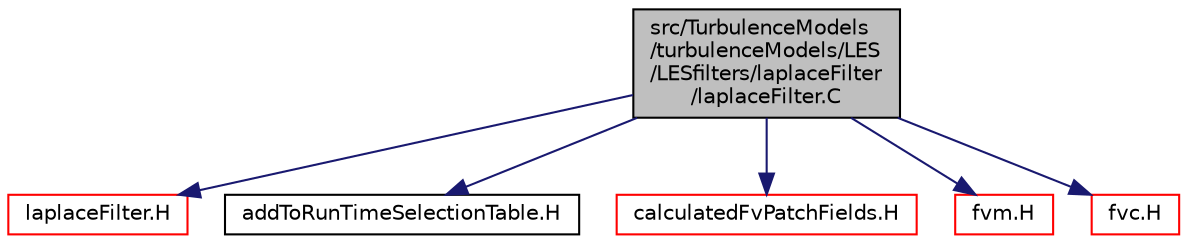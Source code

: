 digraph "src/TurbulenceModels/turbulenceModels/LES/LESfilters/laplaceFilter/laplaceFilter.C"
{
  bgcolor="transparent";
  edge [fontname="Helvetica",fontsize="10",labelfontname="Helvetica",labelfontsize="10"];
  node [fontname="Helvetica",fontsize="10",shape=record];
  Node0 [label="src/TurbulenceModels\l/turbulenceModels/LES\l/LESfilters/laplaceFilter\l/laplaceFilter.C",height=0.2,width=0.4,color="black", fillcolor="grey75", style="filled", fontcolor="black"];
  Node0 -> Node1 [color="midnightblue",fontsize="10",style="solid",fontname="Helvetica"];
  Node1 [label="laplaceFilter.H",height=0.2,width=0.4,color="red",URL="$a18029.html"];
  Node0 -> Node318 [color="midnightblue",fontsize="10",style="solid",fontname="Helvetica"];
  Node318 [label="addToRunTimeSelectionTable.H",height=0.2,width=0.4,color="black",URL="$a09989.html",tooltip="Macros for easy insertion into run-time selection tables. "];
  Node0 -> Node315 [color="midnightblue",fontsize="10",style="solid",fontname="Helvetica"];
  Node315 [label="calculatedFvPatchFields.H",height=0.2,width=0.4,color="red",URL="$a01544.html"];
  Node0 -> Node319 [color="midnightblue",fontsize="10",style="solid",fontname="Helvetica"];
  Node319 [label="fvm.H",height=0.2,width=0.4,color="red",URL="$a03224.html"];
  Node0 -> Node341 [color="midnightblue",fontsize="10",style="solid",fontname="Helvetica"];
  Node341 [label="fvc.H",height=0.2,width=0.4,color="red",URL="$a03092.html"];
}
